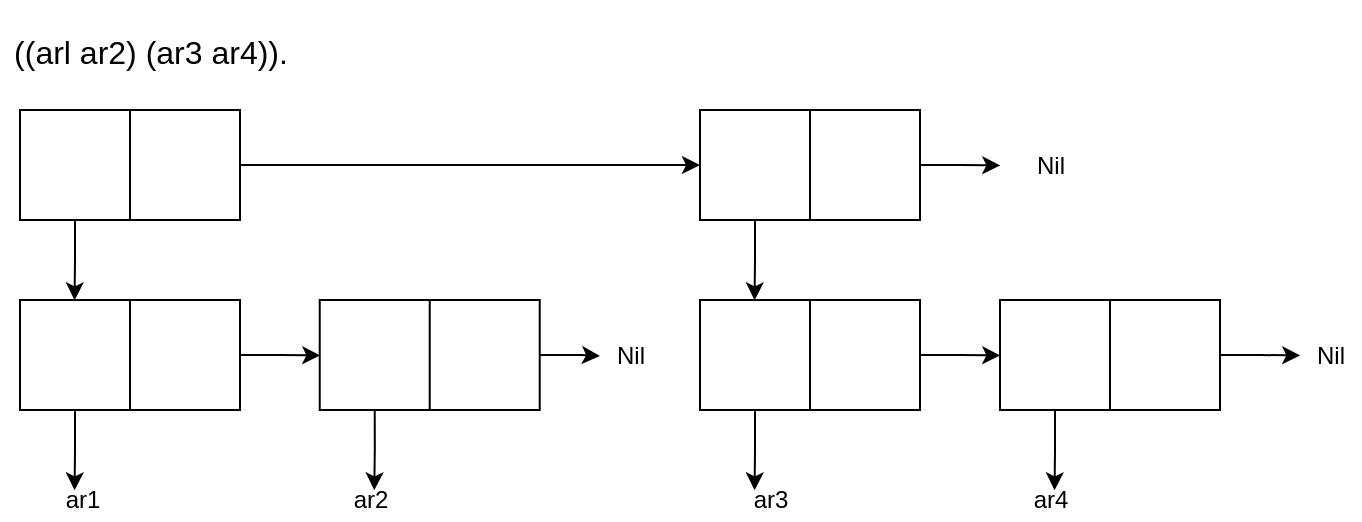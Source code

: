 <mxfile version="12.4.2" type="device" pages="3"><diagram id="tws8qov72iEVSUapT0Ab" name="1"><mxGraphModel dx="613" dy="453" grid="1" gridSize="10" guides="1" tooltips="1" connect="1" arrows="1" fold="1" page="1" pageScale="1" pageWidth="827" pageHeight="1169" math="0" shadow="0"><root><mxCell id="0"/><mxCell id="1" parent="0"/><mxCell id="HG9QTlB3Q6Bq2lzV4qoj-5" style="edgeStyle=orthogonalEdgeStyle;rounded=0;orthogonalLoop=1;jettySize=auto;html=1;exitX=1;exitY=0.5;exitDx=0;exitDy=0;entryX=0;entryY=0.5;entryDx=0;entryDy=0;" edge="1" parent="1" source="HG9QTlB3Q6Bq2lzV4qoj-3" target="HG9QTlB3Q6Bq2lzV4qoj-10"><mxGeometry relative="1" as="geometry"><mxPoint x="200.143" y="132.714" as="targetPoint"/></mxGeometry></mxCell><mxCell id="HG9QTlB3Q6Bq2lzV4qoj-6" style="edgeStyle=orthogonalEdgeStyle;rounded=0;orthogonalLoop=1;jettySize=auto;html=1;exitX=0.25;exitY=1;exitDx=0;exitDy=0;" edge="1" parent="1" source="HG9QTlB3Q6Bq2lzV4qoj-3"><mxGeometry relative="1" as="geometry"><mxPoint x="77.286" y="200.143" as="targetPoint"/></mxGeometry></mxCell><mxCell id="HG9QTlB3Q6Bq2lzV4qoj-3" value="" style="rounded=0;whiteSpace=wrap;html=1;container=1;" vertex="1" parent="1"><mxGeometry x="50" y="105" width="110" height="55" as="geometry"/></mxCell><mxCell id="HG9QTlB3Q6Bq2lzV4qoj-4" value="" style="line;strokeWidth=1;fillColor=none;align=left;verticalAlign=middle;spacingTop=-1;spacingLeft=3;spacingRight=3;rotatable=0;labelPosition=right;points=[];portConstraint=eastwest;fontSize=12;direction=south;" vertex="1" parent="HG9QTlB3Q6Bq2lzV4qoj-3"><mxGeometry x="51.333" width="7.333" height="55" as="geometry"/></mxCell><mxCell id="HG9QTlB3Q6Bq2lzV4qoj-7" value="&lt;p class=&quot;Standard&quot; style=&quot;margin-bottom: 0cm ; margin-bottom: 0.0pt ; line-height: normal&quot;&gt;&lt;span style=&quot;font-size: 12.0pt&quot;&gt;((arl ar2) (ar3 ar4)).&lt;/span&gt;&lt;/p&gt;" style="text;html=1;align=center;verticalAlign=middle;resizable=0;points=[];;autosize=1;" vertex="1" parent="1"><mxGeometry x="40" y="50" width="150" height="40" as="geometry"/></mxCell><mxCell id="HG9QTlB3Q6Bq2lzV4qoj-8" style="edgeStyle=orthogonalEdgeStyle;rounded=0;orthogonalLoop=1;jettySize=auto;html=1;exitX=1;exitY=0.5;exitDx=0;exitDy=0;" edge="1" parent="1" source="HG9QTlB3Q6Bq2lzV4qoj-10"><mxGeometry relative="1" as="geometry"><mxPoint x="540.143" y="132.714" as="targetPoint"/></mxGeometry></mxCell><mxCell id="HG9QTlB3Q6Bq2lzV4qoj-9" style="edgeStyle=orthogonalEdgeStyle;rounded=0;orthogonalLoop=1;jettySize=auto;html=1;exitX=0.25;exitY=1;exitDx=0;exitDy=0;" edge="1" parent="1" source="HG9QTlB3Q6Bq2lzV4qoj-10"><mxGeometry relative="1" as="geometry"><mxPoint x="417.286" y="200.143" as="targetPoint"/></mxGeometry></mxCell><mxCell id="HG9QTlB3Q6Bq2lzV4qoj-10" value="" style="rounded=0;whiteSpace=wrap;html=1;container=1;" vertex="1" parent="1"><mxGeometry x="390" y="105" width="110" height="55" as="geometry"/></mxCell><mxCell id="HG9QTlB3Q6Bq2lzV4qoj-11" value="" style="line;strokeWidth=1;fillColor=none;align=left;verticalAlign=middle;spacingTop=-1;spacingLeft=3;spacingRight=3;rotatable=0;labelPosition=right;points=[];portConstraint=eastwest;fontSize=12;direction=south;" vertex="1" parent="HG9QTlB3Q6Bq2lzV4qoj-10"><mxGeometry x="51.333" width="7.333" height="55" as="geometry"/></mxCell><mxCell id="HG9QTlB3Q6Bq2lzV4qoj-12" style="edgeStyle=orthogonalEdgeStyle;rounded=0;orthogonalLoop=1;jettySize=auto;html=1;exitX=1;exitY=0.5;exitDx=0;exitDy=0;" edge="1" parent="1" source="HG9QTlB3Q6Bq2lzV4qoj-14"><mxGeometry relative="1" as="geometry"><mxPoint x="200.143" y="227.714" as="targetPoint"/></mxGeometry></mxCell><mxCell id="HG9QTlB3Q6Bq2lzV4qoj-13" style="edgeStyle=orthogonalEdgeStyle;rounded=0;orthogonalLoop=1;jettySize=auto;html=1;exitX=0.25;exitY=1;exitDx=0;exitDy=0;" edge="1" parent="1" source="HG9QTlB3Q6Bq2lzV4qoj-14"><mxGeometry relative="1" as="geometry"><mxPoint x="77.286" y="295.143" as="targetPoint"/></mxGeometry></mxCell><mxCell id="HG9QTlB3Q6Bq2lzV4qoj-14" value="" style="rounded=0;whiteSpace=wrap;html=1;container=1;" vertex="1" parent="1"><mxGeometry x="50" y="200" width="110" height="55" as="geometry"/></mxCell><mxCell id="HG9QTlB3Q6Bq2lzV4qoj-15" value="" style="line;strokeWidth=1;fillColor=none;align=left;verticalAlign=middle;spacingTop=-1;spacingLeft=3;spacingRight=3;rotatable=0;labelPosition=right;points=[];portConstraint=eastwest;fontSize=12;direction=south;" vertex="1" parent="HG9QTlB3Q6Bq2lzV4qoj-14"><mxGeometry x="51.333" width="7.333" height="55" as="geometry"/></mxCell><mxCell id="HG9QTlB3Q6Bq2lzV4qoj-16" value="ar1" style="text;html=1;align=center;verticalAlign=middle;resizable=0;points=[];;autosize=1;" vertex="1" parent="1"><mxGeometry x="66" y="290" width="30" height="20" as="geometry"/></mxCell><mxCell id="HG9QTlB3Q6Bq2lzV4qoj-25" style="edgeStyle=orthogonalEdgeStyle;rounded=0;orthogonalLoop=1;jettySize=auto;html=1;exitX=1;exitY=0.5;exitDx=0;exitDy=0;" edge="1" parent="1" source="HG9QTlB3Q6Bq2lzV4qoj-27"><mxGeometry relative="1" as="geometry"><mxPoint x="340" y="228" as="targetPoint"/><Array as="points"><mxPoint x="330" y="228"/><mxPoint x="330" y="228"/></Array></mxGeometry></mxCell><mxCell id="HG9QTlB3Q6Bq2lzV4qoj-26" style="edgeStyle=orthogonalEdgeStyle;rounded=0;orthogonalLoop=1;jettySize=auto;html=1;exitX=0.25;exitY=1;exitDx=0;exitDy=0;" edge="1" parent="1" source="HG9QTlB3Q6Bq2lzV4qoj-27"><mxGeometry relative="1" as="geometry"><mxPoint x="227.146" y="295.143" as="targetPoint"/></mxGeometry></mxCell><mxCell id="HG9QTlB3Q6Bq2lzV4qoj-27" value="" style="rounded=0;whiteSpace=wrap;html=1;container=1;" vertex="1" parent="1"><mxGeometry x="199.86" y="200" width="110" height="55" as="geometry"/></mxCell><mxCell id="HG9QTlB3Q6Bq2lzV4qoj-28" value="" style="line;strokeWidth=1;fillColor=none;align=left;verticalAlign=middle;spacingTop=-1;spacingLeft=3;spacingRight=3;rotatable=0;labelPosition=right;points=[];portConstraint=eastwest;fontSize=12;direction=south;" vertex="1" parent="HG9QTlB3Q6Bq2lzV4qoj-27"><mxGeometry x="51.333" width="7.333" height="55" as="geometry"/></mxCell><mxCell id="HG9QTlB3Q6Bq2lzV4qoj-29" value="ar2" style="text;html=1;align=center;verticalAlign=middle;resizable=0;points=[];;autosize=1;" vertex="1" parent="1"><mxGeometry x="210" y="290" width="30" height="20" as="geometry"/></mxCell><mxCell id="HG9QTlB3Q6Bq2lzV4qoj-30" value="Nil" style="text;html=1;align=center;verticalAlign=middle;resizable=0;points=[];;autosize=1;" vertex="1" parent="1"><mxGeometry x="340" y="217.5" width="30" height="20" as="geometry"/></mxCell><mxCell id="HG9QTlB3Q6Bq2lzV4qoj-31" style="edgeStyle=orthogonalEdgeStyle;rounded=0;orthogonalLoop=1;jettySize=auto;html=1;exitX=1;exitY=0.5;exitDx=0;exitDy=0;" edge="1" parent="1" source="HG9QTlB3Q6Bq2lzV4qoj-33"><mxGeometry relative="1" as="geometry"><mxPoint x="540.143" y="227.714" as="targetPoint"/></mxGeometry></mxCell><mxCell id="HG9QTlB3Q6Bq2lzV4qoj-32" style="edgeStyle=orthogonalEdgeStyle;rounded=0;orthogonalLoop=1;jettySize=auto;html=1;exitX=0.25;exitY=1;exitDx=0;exitDy=0;" edge="1" parent="1" source="HG9QTlB3Q6Bq2lzV4qoj-33"><mxGeometry relative="1" as="geometry"><mxPoint x="417.286" y="295.143" as="targetPoint"/></mxGeometry></mxCell><mxCell id="HG9QTlB3Q6Bq2lzV4qoj-33" value="" style="rounded=0;whiteSpace=wrap;html=1;container=1;" vertex="1" parent="1"><mxGeometry x="390" y="200" width="110" height="55" as="geometry"/></mxCell><mxCell id="HG9QTlB3Q6Bq2lzV4qoj-34" value="" style="line;strokeWidth=1;fillColor=none;align=left;verticalAlign=middle;spacingTop=-1;spacingLeft=3;spacingRight=3;rotatable=0;labelPosition=right;points=[];portConstraint=eastwest;fontSize=12;direction=south;" vertex="1" parent="HG9QTlB3Q6Bq2lzV4qoj-33"><mxGeometry x="51.333" width="7.333" height="55" as="geometry"/></mxCell><mxCell id="HG9QTlB3Q6Bq2lzV4qoj-35" style="edgeStyle=orthogonalEdgeStyle;rounded=0;orthogonalLoop=1;jettySize=auto;html=1;exitX=1;exitY=0.5;exitDx=0;exitDy=0;" edge="1" parent="1" source="HG9QTlB3Q6Bq2lzV4qoj-37"><mxGeometry relative="1" as="geometry"><mxPoint x="690.143" y="227.714" as="targetPoint"/></mxGeometry></mxCell><mxCell id="HG9QTlB3Q6Bq2lzV4qoj-36" style="edgeStyle=orthogonalEdgeStyle;rounded=0;orthogonalLoop=1;jettySize=auto;html=1;exitX=0.25;exitY=1;exitDx=0;exitDy=0;" edge="1" parent="1" source="HG9QTlB3Q6Bq2lzV4qoj-37"><mxGeometry relative="1" as="geometry"><mxPoint x="567.286" y="295.143" as="targetPoint"/></mxGeometry></mxCell><mxCell id="HG9QTlB3Q6Bq2lzV4qoj-37" value="" style="rounded=0;whiteSpace=wrap;html=1;container=1;" vertex="1" parent="1"><mxGeometry x="540" y="200" width="110" height="55" as="geometry"/></mxCell><mxCell id="HG9QTlB3Q6Bq2lzV4qoj-38" value="" style="line;strokeWidth=1;fillColor=none;align=left;verticalAlign=middle;spacingTop=-1;spacingLeft=3;spacingRight=3;rotatable=0;labelPosition=right;points=[];portConstraint=eastwest;fontSize=12;direction=south;" vertex="1" parent="HG9QTlB3Q6Bq2lzV4qoj-37"><mxGeometry x="51.333" width="7.333" height="55" as="geometry"/></mxCell><mxCell id="HG9QTlB3Q6Bq2lzV4qoj-39" value="ar3" style="text;html=1;align=center;verticalAlign=middle;resizable=0;points=[];;autosize=1;" vertex="1" parent="1"><mxGeometry x="410" y="290" width="30" height="20" as="geometry"/></mxCell><mxCell id="HG9QTlB3Q6Bq2lzV4qoj-40" value="ar4" style="text;html=1;align=center;verticalAlign=middle;resizable=0;points=[];;autosize=1;" vertex="1" parent="1"><mxGeometry x="550" y="290" width="30" height="20" as="geometry"/></mxCell><mxCell id="HG9QTlB3Q6Bq2lzV4qoj-41" value="Nil" style="text;html=1;align=center;verticalAlign=middle;resizable=0;points=[];;autosize=1;" vertex="1" parent="1"><mxGeometry x="550" y="122.5" width="30" height="20" as="geometry"/></mxCell><mxCell id="HG9QTlB3Q6Bq2lzV4qoj-42" value="Nil" style="text;html=1;align=center;verticalAlign=middle;resizable=0;points=[];;autosize=1;" vertex="1" parent="1"><mxGeometry x="690" y="217.5" width="30" height="20" as="geometry"/></mxCell></root></mxGraphModel></diagram><diagram id="zvDzNbXgVAZ6crR6ua9D" name="2"><mxGraphModel dx="739" dy="546" grid="1" gridSize="10" guides="1" tooltips="1" connect="1" arrows="1" fold="1" page="1" pageScale="1" pageWidth="827" pageHeight="1169" math="0" shadow="0"><root><mxCell id="FU9El4DGPCr4ry6S8NfA-0"/><mxCell id="FU9El4DGPCr4ry6S8NfA-1" parent="FU9El4DGPCr4ry6S8NfA-0"/><mxCell id="FU9El4DGPCr4ry6S8NfA-2" style="edgeStyle=orthogonalEdgeStyle;rounded=0;orthogonalLoop=1;jettySize=auto;html=1;exitX=1;exitY=0.5;exitDx=0;exitDy=0;entryX=0;entryY=0.5;entryDx=0;entryDy=0;" edge="1" parent="FU9El4DGPCr4ry6S8NfA-1" source="FU9El4DGPCr4ry6S8NfA-4" target="FU9El4DGPCr4ry6S8NfA-9"><mxGeometry relative="1" as="geometry"><mxPoint x="260.143" y="207.714" as="targetPoint"/></mxGeometry></mxCell><mxCell id="FU9El4DGPCr4ry6S8NfA-3" style="edgeStyle=orthogonalEdgeStyle;rounded=0;orthogonalLoop=1;jettySize=auto;html=1;exitX=0.25;exitY=1;exitDx=0;exitDy=0;entryX=0.25;entryY=0;entryDx=0;entryDy=0;" edge="1" parent="FU9El4DGPCr4ry6S8NfA-1" source="FU9El4DGPCr4ry6S8NfA-4" target="FU9El4DGPCr4ry6S8NfA-13"><mxGeometry relative="1" as="geometry"><mxPoint x="137.286" y="275.143" as="targetPoint"/></mxGeometry></mxCell><mxCell id="FU9El4DGPCr4ry6S8NfA-4" value="" style="rounded=0;whiteSpace=wrap;html=1;container=1;" vertex="1" parent="FU9El4DGPCr4ry6S8NfA-1"><mxGeometry x="110" y="180" width="110" height="55" as="geometry"/></mxCell><mxCell id="FU9El4DGPCr4ry6S8NfA-5" value="" style="line;strokeWidth=1;fillColor=none;align=left;verticalAlign=middle;spacingTop=-1;spacingLeft=3;spacingRight=3;rotatable=0;labelPosition=right;points=[];portConstraint=eastwest;fontSize=12;direction=south;" vertex="1" parent="FU9El4DGPCr4ry6S8NfA-4"><mxGeometry x="51.333" width="7.333" height="55" as="geometry"/></mxCell><mxCell id="FU9El4DGPCr4ry6S8NfA-6" value="&lt;span style=&quot;font-size: 12.0pt ; line-height: 107% ; font-family: &amp;#34;times new roman&amp;#34; , serif&quot;&gt;((arl) (ar2)).&lt;/span&gt;" style="text;html=1;align=center;verticalAlign=middle;resizable=0;points=[];;autosize=1;" vertex="1" parent="FU9El4DGPCr4ry6S8NfA-1"><mxGeometry x="110" y="146" width="90" height="20" as="geometry"/></mxCell><mxCell id="FU9El4DGPCr4ry6S8NfA-7" style="edgeStyle=orthogonalEdgeStyle;rounded=0;orthogonalLoop=1;jettySize=auto;html=1;exitX=1;exitY=0.5;exitDx=0;exitDy=0;" edge="1" parent="FU9El4DGPCr4ry6S8NfA-1" source="FU9El4DGPCr4ry6S8NfA-9"><mxGeometry relative="1" as="geometry"><mxPoint x="480.31" y="207.793" as="targetPoint"/></mxGeometry></mxCell><mxCell id="FU9El4DGPCr4ry6S8NfA-8" style="edgeStyle=orthogonalEdgeStyle;rounded=0;orthogonalLoop=1;jettySize=auto;html=1;exitX=0.25;exitY=1;exitDx=0;exitDy=0;" edge="1" parent="FU9El4DGPCr4ry6S8NfA-1" source="FU9El4DGPCr4ry6S8NfA-9"><mxGeometry relative="1" as="geometry"><mxPoint x="357.286" y="275.143" as="targetPoint"/></mxGeometry></mxCell><mxCell id="FU9El4DGPCr4ry6S8NfA-9" value="" style="rounded=0;whiteSpace=wrap;html=1;container=1;" vertex="1" parent="FU9El4DGPCr4ry6S8NfA-1"><mxGeometry x="330" y="180" width="110" height="55" as="geometry"/></mxCell><mxCell id="FU9El4DGPCr4ry6S8NfA-10" value="" style="line;strokeWidth=1;fillColor=none;align=left;verticalAlign=middle;spacingTop=-1;spacingLeft=3;spacingRight=3;rotatable=0;labelPosition=right;points=[];portConstraint=eastwest;fontSize=12;direction=south;" vertex="1" parent="FU9El4DGPCr4ry6S8NfA-9"><mxGeometry x="51.333" width="7.333" height="55" as="geometry"/></mxCell><mxCell id="FU9El4DGPCr4ry6S8NfA-11" style="edgeStyle=orthogonalEdgeStyle;rounded=0;orthogonalLoop=1;jettySize=auto;html=1;exitX=1;exitY=0.5;exitDx=0;exitDy=0;" edge="1" parent="FU9El4DGPCr4ry6S8NfA-1" source="FU9El4DGPCr4ry6S8NfA-13"><mxGeometry relative="1" as="geometry"><mxPoint x="260.0" y="307.793" as="targetPoint"/></mxGeometry></mxCell><mxCell id="FU9El4DGPCr4ry6S8NfA-12" style="edgeStyle=orthogonalEdgeStyle;rounded=0;orthogonalLoop=1;jettySize=auto;html=1;exitX=0.25;exitY=1;exitDx=0;exitDy=0;" edge="1" parent="FU9El4DGPCr4ry6S8NfA-1" source="FU9El4DGPCr4ry6S8NfA-13"><mxGeometry relative="1" as="geometry"><mxPoint x="136.976" y="375.143" as="targetPoint"/></mxGeometry></mxCell><mxCell id="FU9El4DGPCr4ry6S8NfA-13" value="" style="rounded=0;whiteSpace=wrap;html=1;container=1;" vertex="1" parent="FU9El4DGPCr4ry6S8NfA-1"><mxGeometry x="109.69" y="280" width="110" height="55" as="geometry"/></mxCell><mxCell id="FU9El4DGPCr4ry6S8NfA-14" value="" style="line;strokeWidth=1;fillColor=none;align=left;verticalAlign=middle;spacingTop=-1;spacingLeft=3;spacingRight=3;rotatable=0;labelPosition=right;points=[];portConstraint=eastwest;fontSize=12;direction=south;" vertex="1" parent="FU9El4DGPCr4ry6S8NfA-13"><mxGeometry x="51.333" width="7.333" height="55" as="geometry"/></mxCell><mxCell id="FU9El4DGPCr4ry6S8NfA-15" value="Nil" style="text;html=1;align=center;verticalAlign=middle;resizable=0;points=[];;autosize=1;" vertex="1" parent="FU9El4DGPCr4ry6S8NfA-1"><mxGeometry x="260" y="297.5" width="30" height="20" as="geometry"/></mxCell><mxCell id="FU9El4DGPCr4ry6S8NfA-16" value="ar1" style="text;html=1;align=center;verticalAlign=middle;resizable=0;points=[];;autosize=1;" vertex="1" parent="FU9El4DGPCr4ry6S8NfA-1"><mxGeometry x="127" y="370" width="30" height="20" as="geometry"/></mxCell><mxCell id="FU9El4DGPCr4ry6S8NfA-17" style="edgeStyle=orthogonalEdgeStyle;rounded=0;orthogonalLoop=1;jettySize=auto;html=1;exitX=1;exitY=0.5;exitDx=0;exitDy=0;" edge="1" parent="FU9El4DGPCr4ry6S8NfA-1" source="FU9El4DGPCr4ry6S8NfA-19"><mxGeometry relative="1" as="geometry"><mxPoint x="480.31" y="302.653" as="targetPoint"/></mxGeometry></mxCell><mxCell id="FU9El4DGPCr4ry6S8NfA-18" style="edgeStyle=orthogonalEdgeStyle;rounded=0;orthogonalLoop=1;jettySize=auto;html=1;exitX=0.25;exitY=1;exitDx=0;exitDy=0;" edge="1" parent="FU9El4DGPCr4ry6S8NfA-1" source="FU9El4DGPCr4ry6S8NfA-19"><mxGeometry relative="1" as="geometry"><mxPoint x="357.286" y="370.003" as="targetPoint"/></mxGeometry></mxCell><mxCell id="FU9El4DGPCr4ry6S8NfA-19" value="" style="rounded=0;whiteSpace=wrap;html=1;container=1;" vertex="1" parent="FU9El4DGPCr4ry6S8NfA-1"><mxGeometry x="330" y="274.86" width="110" height="55" as="geometry"/></mxCell><mxCell id="FU9El4DGPCr4ry6S8NfA-20" value="" style="line;strokeWidth=1;fillColor=none;align=left;verticalAlign=middle;spacingTop=-1;spacingLeft=3;spacingRight=3;rotatable=0;labelPosition=right;points=[];portConstraint=eastwest;fontSize=12;direction=south;" vertex="1" parent="FU9El4DGPCr4ry6S8NfA-19"><mxGeometry x="51.333" width="7.333" height="55" as="geometry"/></mxCell><mxCell id="FU9El4DGPCr4ry6S8NfA-21" value="ar2" style="text;html=1;align=center;verticalAlign=middle;resizable=0;points=[];;autosize=1;" vertex="1" parent="FU9El4DGPCr4ry6S8NfA-1"><mxGeometry x="346" y="370" width="30" height="20" as="geometry"/></mxCell><mxCell id="FU9El4DGPCr4ry6S8NfA-22" value="Nil" style="text;html=1;align=center;verticalAlign=middle;resizable=0;points=[];;autosize=1;" vertex="1" parent="FU9El4DGPCr4ry6S8NfA-1"><mxGeometry x="480" y="197.5" width="30" height="20" as="geometry"/></mxCell><mxCell id="FU9El4DGPCr4ry6S8NfA-23" value="Nil" style="text;html=1;align=center;verticalAlign=middle;resizable=0;points=[];;autosize=1;" vertex="1" parent="FU9El4DGPCr4ry6S8NfA-1"><mxGeometry x="480" y="292.36" width="30" height="20" as="geometry"/></mxCell></root></mxGraphModel></diagram><diagram id="f_PjmDHmYUJQ7cxQ_2h3" name="3"><mxGraphModel dx="613" dy="453" grid="1" gridSize="10" guides="1" tooltips="1" connect="1" arrows="1" fold="1" page="1" pageScale="1" pageWidth="827" pageHeight="1169" math="0" shadow="0"><root><mxCell id="G3YggNVOxpylYmPp5UrQ-0"/><mxCell id="G3YggNVOxpylYmPp5UrQ-1" parent="G3YggNVOxpylYmPp5UrQ-0"/><mxCell id="G3YggNVOxpylYmPp5UrQ-2" value="(((ar1)))" style="text;html=1;align=center;verticalAlign=middle;resizable=0;points=[];;autosize=1;" vertex="1" parent="G3YggNVOxpylYmPp5UrQ-1"><mxGeometry x="88" y="119" width="60" height="20" as="geometry"/></mxCell><mxCell id="G3YggNVOxpylYmPp5UrQ-3" style="edgeStyle=orthogonalEdgeStyle;rounded=0;orthogonalLoop=1;jettySize=auto;html=1;exitX=1;exitY=0.5;exitDx=0;exitDy=0;" edge="1" parent="G3YggNVOxpylYmPp5UrQ-1" source="G3YggNVOxpylYmPp5UrQ-5"><mxGeometry relative="1" as="geometry"><mxPoint x="250.31" y="187.793" as="targetPoint"/></mxGeometry></mxCell><mxCell id="G3YggNVOxpylYmPp5UrQ-4" style="edgeStyle=orthogonalEdgeStyle;rounded=0;orthogonalLoop=1;jettySize=auto;html=1;exitX=0.25;exitY=1;exitDx=0;exitDy=0;entryX=0.25;entryY=0;entryDx=0;entryDy=0;" edge="1" parent="G3YggNVOxpylYmPp5UrQ-1" source="G3YggNVOxpylYmPp5UrQ-5" target="G3YggNVOxpylYmPp5UrQ-9"><mxGeometry relative="1" as="geometry"><mxPoint x="127.286" y="255.143" as="targetPoint"/></mxGeometry></mxCell><mxCell id="G3YggNVOxpylYmPp5UrQ-5" value="" style="rounded=0;whiteSpace=wrap;html=1;container=1;" vertex="1" parent="G3YggNVOxpylYmPp5UrQ-1"><mxGeometry x="100" y="160" width="110" height="55" as="geometry"/></mxCell><mxCell id="G3YggNVOxpylYmPp5UrQ-6" value="" style="line;strokeWidth=1;fillColor=none;align=left;verticalAlign=middle;spacingTop=-1;spacingLeft=3;spacingRight=3;rotatable=0;labelPosition=right;points=[];portConstraint=eastwest;fontSize=12;direction=south;" vertex="1" parent="G3YggNVOxpylYmPp5UrQ-5"><mxGeometry x="51.333" width="7.333" height="55" as="geometry"/></mxCell><mxCell id="G3YggNVOxpylYmPp5UrQ-7" style="edgeStyle=orthogonalEdgeStyle;rounded=0;orthogonalLoop=1;jettySize=auto;html=1;exitX=1;exitY=0.5;exitDx=0;exitDy=0;" edge="1" parent="G3YggNVOxpylYmPp5UrQ-1" source="G3YggNVOxpylYmPp5UrQ-9"><mxGeometry relative="1" as="geometry"><mxPoint x="250.31" y="287.793" as="targetPoint"/></mxGeometry></mxCell><mxCell id="G3YggNVOxpylYmPp5UrQ-8" style="edgeStyle=orthogonalEdgeStyle;rounded=0;orthogonalLoop=1;jettySize=auto;html=1;exitX=0.25;exitY=1;exitDx=0;exitDy=0;entryX=0.25;entryY=0;entryDx=0;entryDy=0;" edge="1" parent="G3YggNVOxpylYmPp5UrQ-1" source="G3YggNVOxpylYmPp5UrQ-9" target="G3YggNVOxpylYmPp5UrQ-13"><mxGeometry relative="1" as="geometry"><mxPoint x="127.286" y="355.143" as="targetPoint"/></mxGeometry></mxCell><mxCell id="G3YggNVOxpylYmPp5UrQ-9" value="" style="rounded=0;whiteSpace=wrap;html=1;container=1;" vertex="1" parent="G3YggNVOxpylYmPp5UrQ-1"><mxGeometry x="100" y="260" width="110" height="55" as="geometry"/></mxCell><mxCell id="G3YggNVOxpylYmPp5UrQ-10" value="" style="line;strokeWidth=1;fillColor=none;align=left;verticalAlign=middle;spacingTop=-1;spacingLeft=3;spacingRight=3;rotatable=0;labelPosition=right;points=[];portConstraint=eastwest;fontSize=12;direction=south;" vertex="1" parent="G3YggNVOxpylYmPp5UrQ-9"><mxGeometry x="51.333" width="7.333" height="55" as="geometry"/></mxCell><mxCell id="G3YggNVOxpylYmPp5UrQ-11" style="edgeStyle=orthogonalEdgeStyle;rounded=0;orthogonalLoop=1;jettySize=auto;html=1;exitX=1;exitY=0.5;exitDx=0;exitDy=0;" edge="1" parent="G3YggNVOxpylYmPp5UrQ-1" source="G3YggNVOxpylYmPp5UrQ-13"><mxGeometry relative="1" as="geometry"><mxPoint x="250.31" y="387.793" as="targetPoint"/></mxGeometry></mxCell><mxCell id="G3YggNVOxpylYmPp5UrQ-12" style="edgeStyle=orthogonalEdgeStyle;rounded=0;orthogonalLoop=1;jettySize=auto;html=1;exitX=0.25;exitY=1;exitDx=0;exitDy=0;" edge="1" parent="G3YggNVOxpylYmPp5UrQ-1" source="G3YggNVOxpylYmPp5UrQ-13"><mxGeometry relative="1" as="geometry"><mxPoint x="127.286" y="455.143" as="targetPoint"/></mxGeometry></mxCell><mxCell id="G3YggNVOxpylYmPp5UrQ-13" value="" style="rounded=0;whiteSpace=wrap;html=1;container=1;" vertex="1" parent="G3YggNVOxpylYmPp5UrQ-1"><mxGeometry x="100" y="360" width="110" height="55" as="geometry"/></mxCell><mxCell id="G3YggNVOxpylYmPp5UrQ-14" value="" style="line;strokeWidth=1;fillColor=none;align=left;verticalAlign=middle;spacingTop=-1;spacingLeft=3;spacingRight=3;rotatable=0;labelPosition=right;points=[];portConstraint=eastwest;fontSize=12;direction=south;" vertex="1" parent="G3YggNVOxpylYmPp5UrQ-13"><mxGeometry x="51.333" width="7.333" height="55" as="geometry"/></mxCell><mxCell id="G3YggNVOxpylYmPp5UrQ-15" value="ar1" style="text;html=1;align=center;verticalAlign=middle;resizable=0;points=[];;autosize=1;" vertex="1" parent="G3YggNVOxpylYmPp5UrQ-1"><mxGeometry x="110" y="450" width="30" height="20" as="geometry"/></mxCell><mxCell id="G3YggNVOxpylYmPp5UrQ-16" value="Nil" style="text;html=1;align=center;verticalAlign=middle;resizable=0;points=[];;autosize=1;" vertex="1" parent="G3YggNVOxpylYmPp5UrQ-1"><mxGeometry x="250" y="177.5" width="30" height="20" as="geometry"/></mxCell><mxCell id="G3YggNVOxpylYmPp5UrQ-17" value="Nil" style="text;html=1;align=center;verticalAlign=middle;resizable=0;points=[];;autosize=1;" vertex="1" parent="G3YggNVOxpylYmPp5UrQ-1"><mxGeometry x="250" y="277.5" width="30" height="20" as="geometry"/></mxCell><mxCell id="G3YggNVOxpylYmPp5UrQ-18" value="Nil" style="text;html=1;align=center;verticalAlign=middle;resizable=0;points=[];;autosize=1;" vertex="1" parent="G3YggNVOxpylYmPp5UrQ-1"><mxGeometry x="250" y="377.5" width="30" height="20" as="geometry"/></mxCell></root></mxGraphModel></diagram></mxfile>